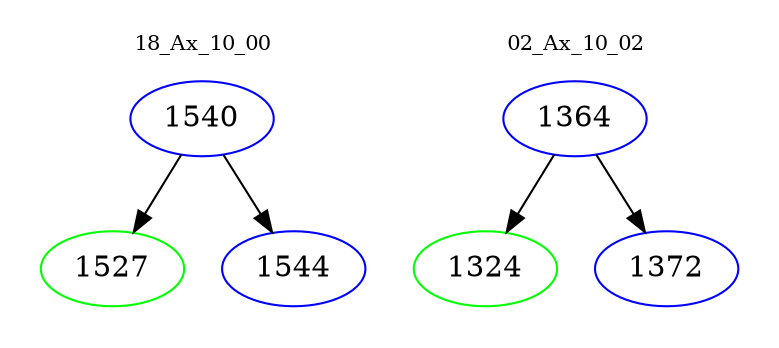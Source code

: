 digraph{
subgraph cluster_0 {
color = white
label = "18_Ax_10_00";
fontsize=10;
T0_1540 [label="1540", color="blue"]
T0_1540 -> T0_1527 [color="black"]
T0_1527 [label="1527", color="green"]
T0_1540 -> T0_1544 [color="black"]
T0_1544 [label="1544", color="blue"]
}
subgraph cluster_1 {
color = white
label = "02_Ax_10_02";
fontsize=10;
T1_1364 [label="1364", color="blue"]
T1_1364 -> T1_1324 [color="black"]
T1_1324 [label="1324", color="green"]
T1_1364 -> T1_1372 [color="black"]
T1_1372 [label="1372", color="blue"]
}
}
